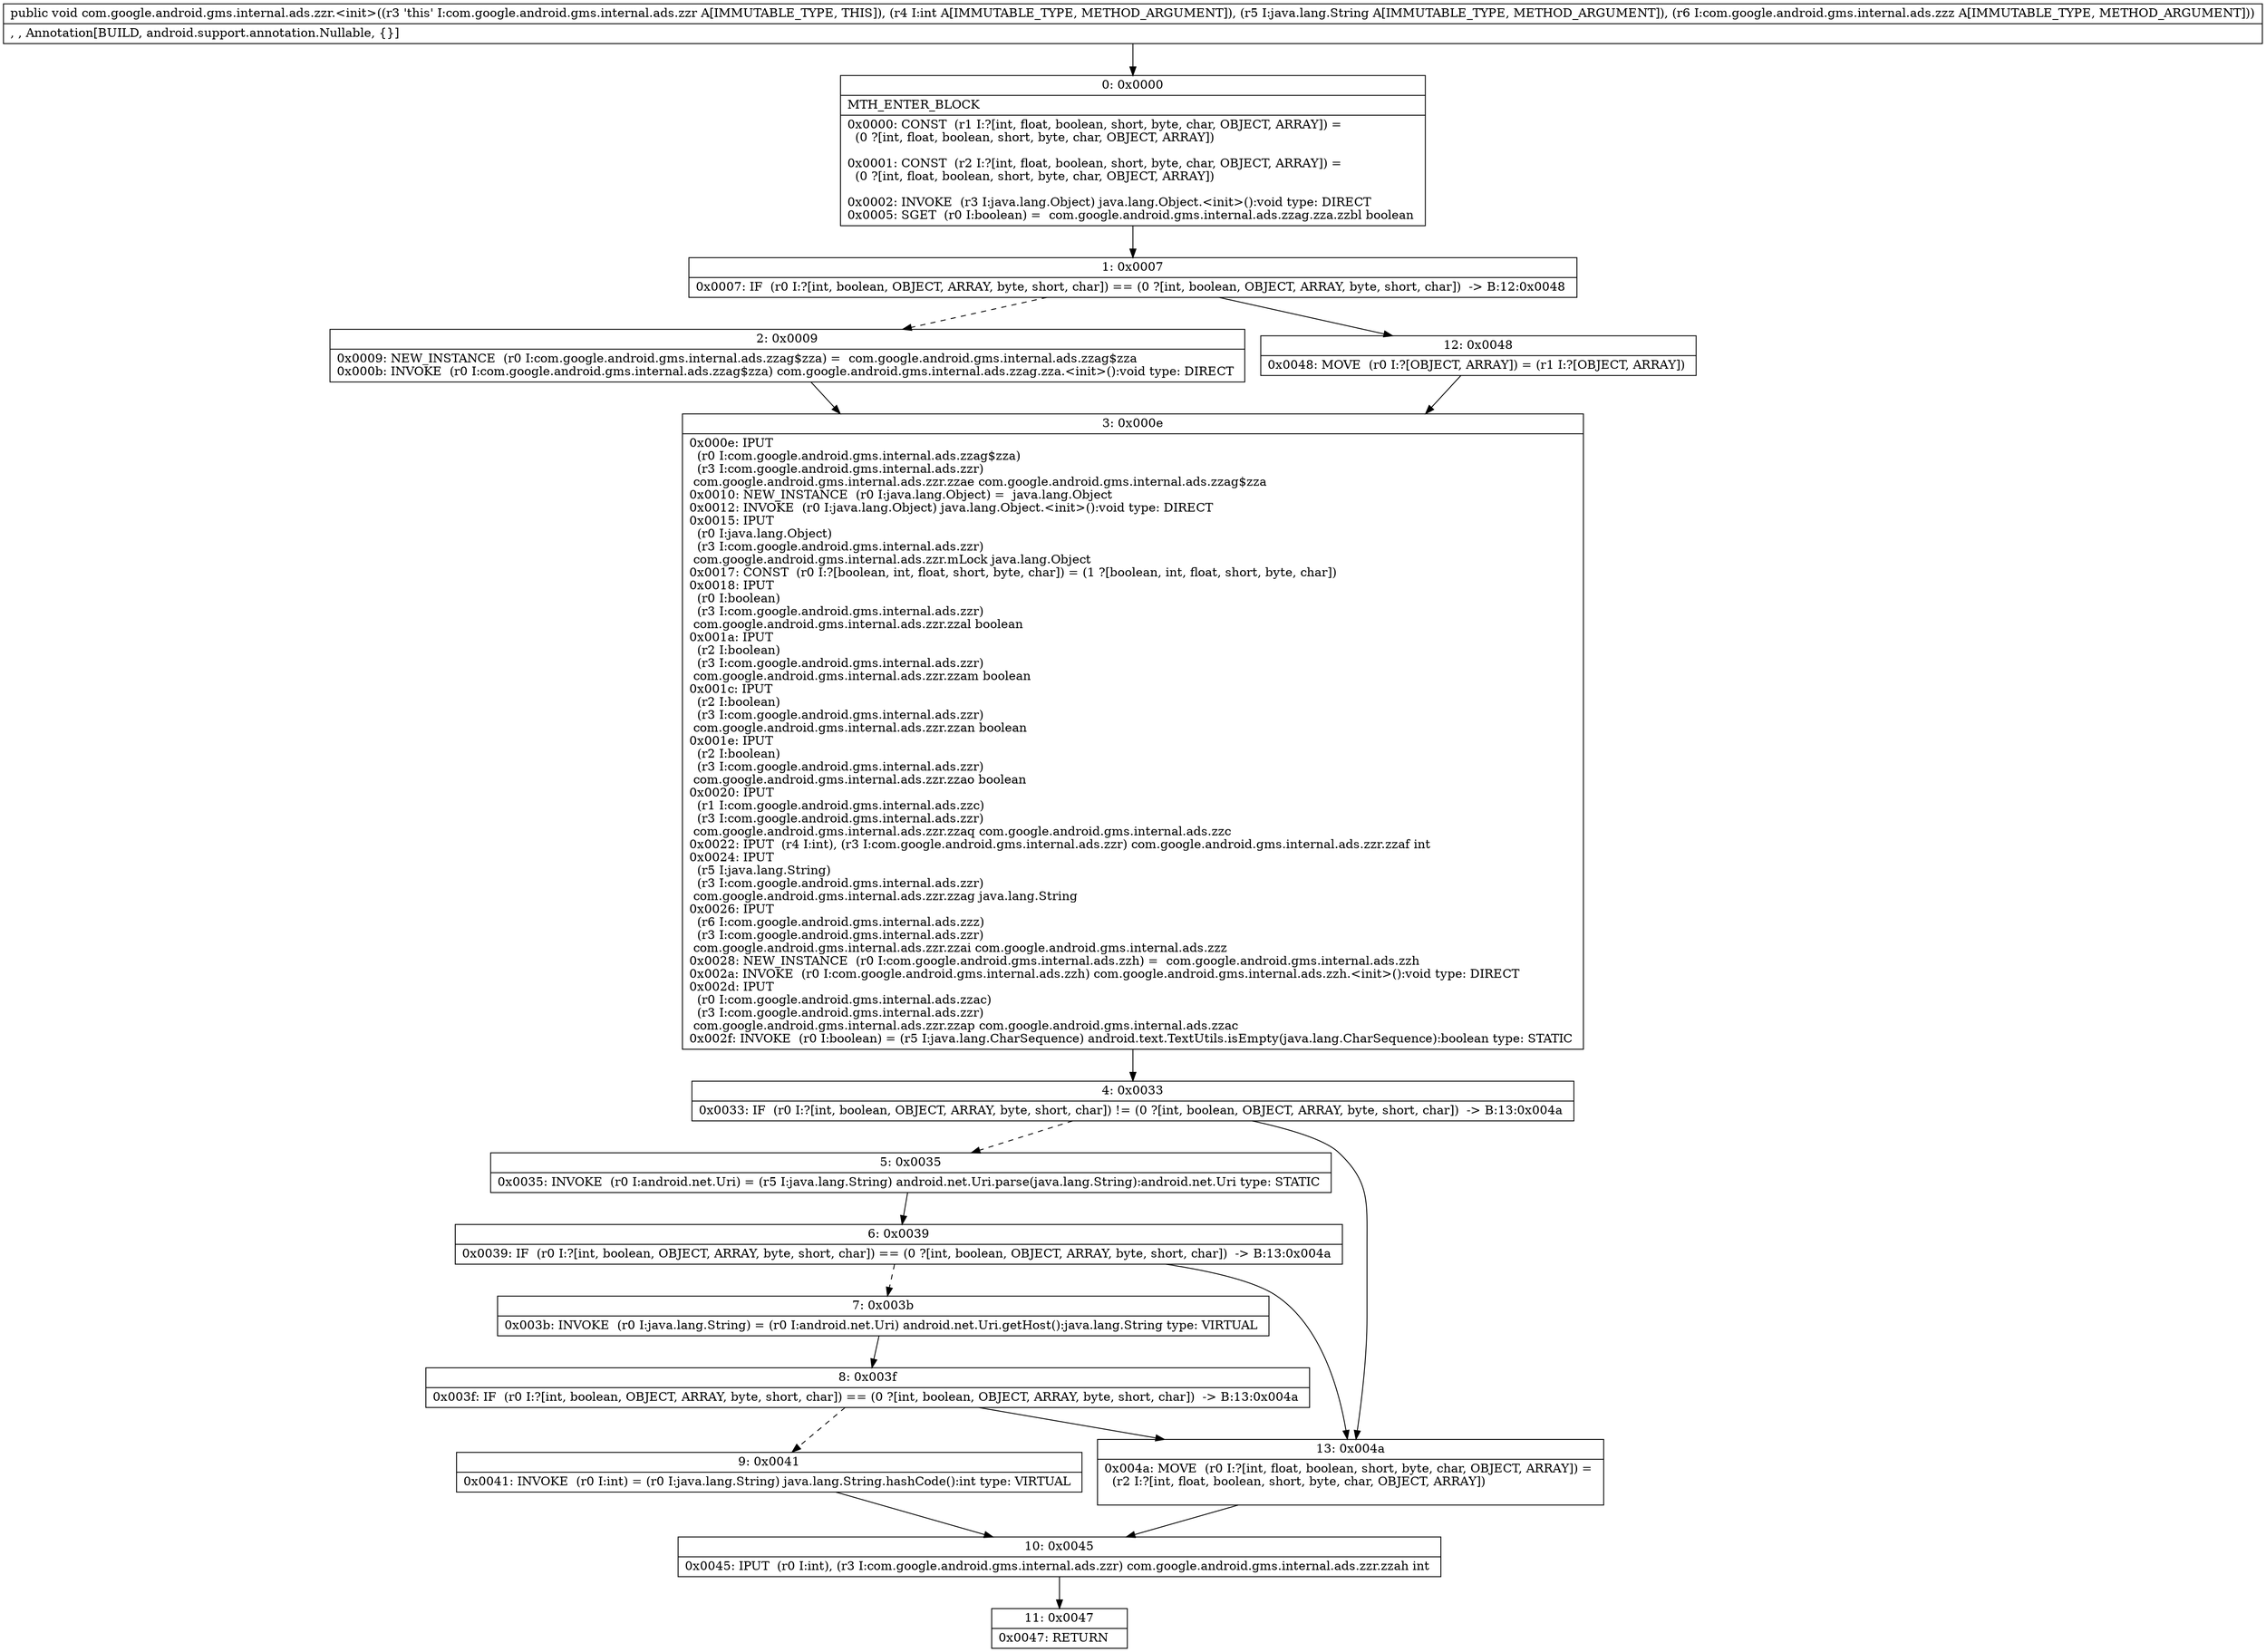 digraph "CFG forcom.google.android.gms.internal.ads.zzr.\<init\>(ILjava\/lang\/String;Lcom\/google\/android\/gms\/internal\/ads\/zzz;)V" {
Node_0 [shape=record,label="{0\:\ 0x0000|MTH_ENTER_BLOCK\l|0x0000: CONST  (r1 I:?[int, float, boolean, short, byte, char, OBJECT, ARRAY]) = \l  (0 ?[int, float, boolean, short, byte, char, OBJECT, ARRAY])\l \l0x0001: CONST  (r2 I:?[int, float, boolean, short, byte, char, OBJECT, ARRAY]) = \l  (0 ?[int, float, boolean, short, byte, char, OBJECT, ARRAY])\l \l0x0002: INVOKE  (r3 I:java.lang.Object) java.lang.Object.\<init\>():void type: DIRECT \l0x0005: SGET  (r0 I:boolean) =  com.google.android.gms.internal.ads.zzag.zza.zzbl boolean \l}"];
Node_1 [shape=record,label="{1\:\ 0x0007|0x0007: IF  (r0 I:?[int, boolean, OBJECT, ARRAY, byte, short, char]) == (0 ?[int, boolean, OBJECT, ARRAY, byte, short, char])  \-\> B:12:0x0048 \l}"];
Node_2 [shape=record,label="{2\:\ 0x0009|0x0009: NEW_INSTANCE  (r0 I:com.google.android.gms.internal.ads.zzag$zza) =  com.google.android.gms.internal.ads.zzag$zza \l0x000b: INVOKE  (r0 I:com.google.android.gms.internal.ads.zzag$zza) com.google.android.gms.internal.ads.zzag.zza.\<init\>():void type: DIRECT \l}"];
Node_3 [shape=record,label="{3\:\ 0x000e|0x000e: IPUT  \l  (r0 I:com.google.android.gms.internal.ads.zzag$zza)\l  (r3 I:com.google.android.gms.internal.ads.zzr)\l com.google.android.gms.internal.ads.zzr.zzae com.google.android.gms.internal.ads.zzag$zza \l0x0010: NEW_INSTANCE  (r0 I:java.lang.Object) =  java.lang.Object \l0x0012: INVOKE  (r0 I:java.lang.Object) java.lang.Object.\<init\>():void type: DIRECT \l0x0015: IPUT  \l  (r0 I:java.lang.Object)\l  (r3 I:com.google.android.gms.internal.ads.zzr)\l com.google.android.gms.internal.ads.zzr.mLock java.lang.Object \l0x0017: CONST  (r0 I:?[boolean, int, float, short, byte, char]) = (1 ?[boolean, int, float, short, byte, char]) \l0x0018: IPUT  \l  (r0 I:boolean)\l  (r3 I:com.google.android.gms.internal.ads.zzr)\l com.google.android.gms.internal.ads.zzr.zzal boolean \l0x001a: IPUT  \l  (r2 I:boolean)\l  (r3 I:com.google.android.gms.internal.ads.zzr)\l com.google.android.gms.internal.ads.zzr.zzam boolean \l0x001c: IPUT  \l  (r2 I:boolean)\l  (r3 I:com.google.android.gms.internal.ads.zzr)\l com.google.android.gms.internal.ads.zzr.zzan boolean \l0x001e: IPUT  \l  (r2 I:boolean)\l  (r3 I:com.google.android.gms.internal.ads.zzr)\l com.google.android.gms.internal.ads.zzr.zzao boolean \l0x0020: IPUT  \l  (r1 I:com.google.android.gms.internal.ads.zzc)\l  (r3 I:com.google.android.gms.internal.ads.zzr)\l com.google.android.gms.internal.ads.zzr.zzaq com.google.android.gms.internal.ads.zzc \l0x0022: IPUT  (r4 I:int), (r3 I:com.google.android.gms.internal.ads.zzr) com.google.android.gms.internal.ads.zzr.zzaf int \l0x0024: IPUT  \l  (r5 I:java.lang.String)\l  (r3 I:com.google.android.gms.internal.ads.zzr)\l com.google.android.gms.internal.ads.zzr.zzag java.lang.String \l0x0026: IPUT  \l  (r6 I:com.google.android.gms.internal.ads.zzz)\l  (r3 I:com.google.android.gms.internal.ads.zzr)\l com.google.android.gms.internal.ads.zzr.zzai com.google.android.gms.internal.ads.zzz \l0x0028: NEW_INSTANCE  (r0 I:com.google.android.gms.internal.ads.zzh) =  com.google.android.gms.internal.ads.zzh \l0x002a: INVOKE  (r0 I:com.google.android.gms.internal.ads.zzh) com.google.android.gms.internal.ads.zzh.\<init\>():void type: DIRECT \l0x002d: IPUT  \l  (r0 I:com.google.android.gms.internal.ads.zzac)\l  (r3 I:com.google.android.gms.internal.ads.zzr)\l com.google.android.gms.internal.ads.zzr.zzap com.google.android.gms.internal.ads.zzac \l0x002f: INVOKE  (r0 I:boolean) = (r5 I:java.lang.CharSequence) android.text.TextUtils.isEmpty(java.lang.CharSequence):boolean type: STATIC \l}"];
Node_4 [shape=record,label="{4\:\ 0x0033|0x0033: IF  (r0 I:?[int, boolean, OBJECT, ARRAY, byte, short, char]) != (0 ?[int, boolean, OBJECT, ARRAY, byte, short, char])  \-\> B:13:0x004a \l}"];
Node_5 [shape=record,label="{5\:\ 0x0035|0x0035: INVOKE  (r0 I:android.net.Uri) = (r5 I:java.lang.String) android.net.Uri.parse(java.lang.String):android.net.Uri type: STATIC \l}"];
Node_6 [shape=record,label="{6\:\ 0x0039|0x0039: IF  (r0 I:?[int, boolean, OBJECT, ARRAY, byte, short, char]) == (0 ?[int, boolean, OBJECT, ARRAY, byte, short, char])  \-\> B:13:0x004a \l}"];
Node_7 [shape=record,label="{7\:\ 0x003b|0x003b: INVOKE  (r0 I:java.lang.String) = (r0 I:android.net.Uri) android.net.Uri.getHost():java.lang.String type: VIRTUAL \l}"];
Node_8 [shape=record,label="{8\:\ 0x003f|0x003f: IF  (r0 I:?[int, boolean, OBJECT, ARRAY, byte, short, char]) == (0 ?[int, boolean, OBJECT, ARRAY, byte, short, char])  \-\> B:13:0x004a \l}"];
Node_9 [shape=record,label="{9\:\ 0x0041|0x0041: INVOKE  (r0 I:int) = (r0 I:java.lang.String) java.lang.String.hashCode():int type: VIRTUAL \l}"];
Node_10 [shape=record,label="{10\:\ 0x0045|0x0045: IPUT  (r0 I:int), (r3 I:com.google.android.gms.internal.ads.zzr) com.google.android.gms.internal.ads.zzr.zzah int \l}"];
Node_11 [shape=record,label="{11\:\ 0x0047|0x0047: RETURN   \l}"];
Node_12 [shape=record,label="{12\:\ 0x0048|0x0048: MOVE  (r0 I:?[OBJECT, ARRAY]) = (r1 I:?[OBJECT, ARRAY]) \l}"];
Node_13 [shape=record,label="{13\:\ 0x004a|0x004a: MOVE  (r0 I:?[int, float, boolean, short, byte, char, OBJECT, ARRAY]) = \l  (r2 I:?[int, float, boolean, short, byte, char, OBJECT, ARRAY])\l \l}"];
MethodNode[shape=record,label="{public void com.google.android.gms.internal.ads.zzr.\<init\>((r3 'this' I:com.google.android.gms.internal.ads.zzr A[IMMUTABLE_TYPE, THIS]), (r4 I:int A[IMMUTABLE_TYPE, METHOD_ARGUMENT]), (r5 I:java.lang.String A[IMMUTABLE_TYPE, METHOD_ARGUMENT]), (r6 I:com.google.android.gms.internal.ads.zzz A[IMMUTABLE_TYPE, METHOD_ARGUMENT]))  | , , Annotation[BUILD, android.support.annotation.Nullable, \{\}]\l}"];
MethodNode -> Node_0;
Node_0 -> Node_1;
Node_1 -> Node_2[style=dashed];
Node_1 -> Node_12;
Node_2 -> Node_3;
Node_3 -> Node_4;
Node_4 -> Node_5[style=dashed];
Node_4 -> Node_13;
Node_5 -> Node_6;
Node_6 -> Node_7[style=dashed];
Node_6 -> Node_13;
Node_7 -> Node_8;
Node_8 -> Node_9[style=dashed];
Node_8 -> Node_13;
Node_9 -> Node_10;
Node_10 -> Node_11;
Node_12 -> Node_3;
Node_13 -> Node_10;
}

